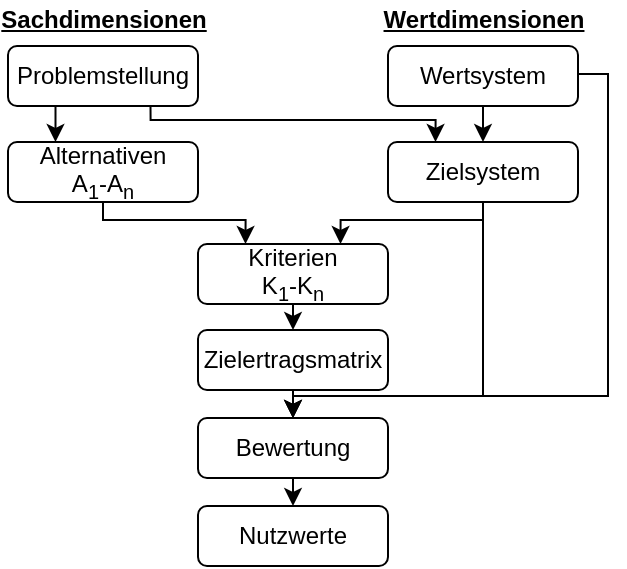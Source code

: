 <mxfile version="16.6.4" type="onedrive"><diagram id="CmSofhyffDBDzSTSexSc" name="Page-1"><mxGraphModel dx="2426" dy="1291" grid="0" gridSize="10" guides="1" tooltips="1" connect="1" arrows="1" fold="1" page="1" pageScale="1" pageWidth="330" pageHeight="300" math="0" shadow="0"><root><mxCell id="0"/><mxCell id="1" parent="0"/><mxCell id="46m968ESvaEEauOPxHTR-11" style="edgeStyle=orthogonalEdgeStyle;rounded=0;orthogonalLoop=1;jettySize=auto;html=1;exitX=0.25;exitY=1;exitDx=0;exitDy=0;entryX=0.25;entryY=0;entryDx=0;entryDy=0;" parent="1" source="46m968ESvaEEauOPxHTR-1" target="46m968ESvaEEauOPxHTR-2" edge="1"><mxGeometry relative="1" as="geometry"/></mxCell><mxCell id="46m968ESvaEEauOPxHTR-13" style="edgeStyle=orthogonalEdgeStyle;rounded=0;orthogonalLoop=1;jettySize=auto;html=1;exitX=0.75;exitY=1;exitDx=0;exitDy=0;entryX=0.25;entryY=0;entryDx=0;entryDy=0;" parent="1" source="46m968ESvaEEauOPxHTR-1" target="46m968ESvaEEauOPxHTR-4" edge="1"><mxGeometry relative="1" as="geometry"><Array as="points"><mxPoint x="86" y="65"/><mxPoint x="229" y="65"/></Array></mxGeometry></mxCell><mxCell id="46m968ESvaEEauOPxHTR-1" value="Problemstellung&lt;br&gt;" style="rounded=1;whiteSpace=wrap;html=1;" parent="1" vertex="1"><mxGeometry x="15" y="28" width="95" height="30" as="geometry"/></mxCell><mxCell id="46m968ESvaEEauOPxHTR-14" style="edgeStyle=orthogonalEdgeStyle;rounded=0;orthogonalLoop=1;jettySize=auto;html=1;exitX=0.5;exitY=1;exitDx=0;exitDy=0;entryX=0.25;entryY=0;entryDx=0;entryDy=0;" parent="1" source="46m968ESvaEEauOPxHTR-2" target="46m968ESvaEEauOPxHTR-5" edge="1"><mxGeometry relative="1" as="geometry"><Array as="points"><mxPoint x="63" y="115"/><mxPoint x="134" y="115"/></Array></mxGeometry></mxCell><mxCell id="46m968ESvaEEauOPxHTR-2" value="Alternativen&lt;br&gt;A&lt;sub&gt;1&lt;/sub&gt;-A&lt;sub&gt;n&lt;/sub&gt;&lt;br&gt;" style="rounded=1;whiteSpace=wrap;html=1;" parent="1" vertex="1"><mxGeometry x="15" y="76" width="95" height="30" as="geometry"/></mxCell><mxCell id="46m968ESvaEEauOPxHTR-12" style="edgeStyle=orthogonalEdgeStyle;rounded=0;orthogonalLoop=1;jettySize=auto;html=1;exitX=0.5;exitY=1;exitDx=0;exitDy=0;entryX=0.5;entryY=0;entryDx=0;entryDy=0;" parent="1" source="46m968ESvaEEauOPxHTR-3" target="46m968ESvaEEauOPxHTR-4" edge="1"><mxGeometry relative="1" as="geometry"/></mxCell><mxCell id="46m968ESvaEEauOPxHTR-20" style="edgeStyle=orthogonalEdgeStyle;rounded=0;orthogonalLoop=1;jettySize=auto;html=1;exitX=0.996;exitY=0.365;exitDx=0;exitDy=0;entryX=0.5;entryY=0;entryDx=0;entryDy=0;exitPerimeter=0;" parent="1" source="46m968ESvaEEauOPxHTR-3" target="46m968ESvaEEauOPxHTR-7" edge="1"><mxGeometry relative="1" as="geometry"><Array as="points"><mxPoint x="300" y="42"/><mxPoint x="315" y="42"/><mxPoint x="315" y="203"/><mxPoint x="158" y="203"/></Array></mxGeometry></mxCell><mxCell id="46m968ESvaEEauOPxHTR-3" value="Wertsystem" style="rounded=1;whiteSpace=wrap;html=1;" parent="1" vertex="1"><mxGeometry x="205" y="28" width="95" height="30" as="geometry"/></mxCell><mxCell id="46m968ESvaEEauOPxHTR-15" style="edgeStyle=orthogonalEdgeStyle;rounded=0;orthogonalLoop=1;jettySize=auto;html=1;exitX=0.5;exitY=1;exitDx=0;exitDy=0;entryX=0.75;entryY=0;entryDx=0;entryDy=0;" parent="1" source="46m968ESvaEEauOPxHTR-4" target="46m968ESvaEEauOPxHTR-5" edge="1"><mxGeometry relative="1" as="geometry"><Array as="points"><mxPoint x="253" y="115"/><mxPoint x="181" y="115"/></Array></mxGeometry></mxCell><mxCell id="46m968ESvaEEauOPxHTR-19" style="edgeStyle=orthogonalEdgeStyle;rounded=0;orthogonalLoop=1;jettySize=auto;html=1;exitX=0.5;exitY=1;exitDx=0;exitDy=0;entryX=0.5;entryY=0;entryDx=0;entryDy=0;" parent="1" source="46m968ESvaEEauOPxHTR-4" target="46m968ESvaEEauOPxHTR-7" edge="1"><mxGeometry relative="1" as="geometry"><Array as="points"><mxPoint x="253" y="203"/><mxPoint x="158" y="203"/></Array></mxGeometry></mxCell><mxCell id="46m968ESvaEEauOPxHTR-4" value="Zielsystem" style="rounded=1;whiteSpace=wrap;html=1;" parent="1" vertex="1"><mxGeometry x="205" y="76" width="95" height="30" as="geometry"/></mxCell><mxCell id="46m968ESvaEEauOPxHTR-16" style="edgeStyle=orthogonalEdgeStyle;rounded=0;orthogonalLoop=1;jettySize=auto;html=1;exitX=0.5;exitY=1;exitDx=0;exitDy=0;entryX=0.5;entryY=0;entryDx=0;entryDy=0;" parent="1" source="46m968ESvaEEauOPxHTR-5" target="46m968ESvaEEauOPxHTR-6" edge="1"><mxGeometry relative="1" as="geometry"/></mxCell><mxCell id="46m968ESvaEEauOPxHTR-5" value="Kriterien&lt;br&gt;K&lt;sub&gt;1&lt;/sub&gt;-K&lt;sub&gt;n&lt;/sub&gt;&lt;br&gt;" style="rounded=1;whiteSpace=wrap;html=1;" parent="1" vertex="1"><mxGeometry x="110" y="127" width="95" height="30" as="geometry"/></mxCell><mxCell id="46m968ESvaEEauOPxHTR-17" style="edgeStyle=orthogonalEdgeStyle;rounded=0;orthogonalLoop=1;jettySize=auto;html=1;exitX=0.5;exitY=1;exitDx=0;exitDy=0;entryX=0.5;entryY=0;entryDx=0;entryDy=0;" parent="1" source="46m968ESvaEEauOPxHTR-6" target="46m968ESvaEEauOPxHTR-7" edge="1"><mxGeometry relative="1" as="geometry"/></mxCell><mxCell id="46m968ESvaEEauOPxHTR-6" value="Zielertragsmatrix" style="rounded=1;whiteSpace=wrap;html=1;" parent="1" vertex="1"><mxGeometry x="110" y="170" width="95" height="30" as="geometry"/></mxCell><mxCell id="46m968ESvaEEauOPxHTR-18" style="edgeStyle=orthogonalEdgeStyle;rounded=0;orthogonalLoop=1;jettySize=auto;html=1;exitX=0.5;exitY=1;exitDx=0;exitDy=0;entryX=0.5;entryY=0;entryDx=0;entryDy=0;" parent="1" source="46m968ESvaEEauOPxHTR-7" target="46m968ESvaEEauOPxHTR-8" edge="1"><mxGeometry relative="1" as="geometry"/></mxCell><mxCell id="46m968ESvaEEauOPxHTR-7" value="Bewertung" style="rounded=1;whiteSpace=wrap;html=1;" parent="1" vertex="1"><mxGeometry x="110" y="214" width="95" height="30" as="geometry"/></mxCell><mxCell id="46m968ESvaEEauOPxHTR-8" value="Nutzwerte" style="rounded=1;whiteSpace=wrap;html=1;" parent="1" vertex="1"><mxGeometry x="110" y="258" width="95" height="30" as="geometry"/></mxCell><mxCell id="46m968ESvaEEauOPxHTR-21" value="Sachdimensionen&lt;br&gt;" style="text;html=1;strokeColor=none;fillColor=none;align=center;verticalAlign=middle;whiteSpace=wrap;rounded=0;fontStyle=5" parent="1" vertex="1"><mxGeometry x="42.5" y="5" width="40" height="20" as="geometry"/></mxCell><mxCell id="46m968ESvaEEauOPxHTR-22" value="Wertdimensionen&lt;br&gt;" style="text;html=1;strokeColor=none;fillColor=none;align=center;verticalAlign=middle;whiteSpace=wrap;rounded=0;fontStyle=5" parent="1" vertex="1"><mxGeometry x="232.5" y="5" width="40" height="20" as="geometry"/></mxCell></root></mxGraphModel></diagram></mxfile>